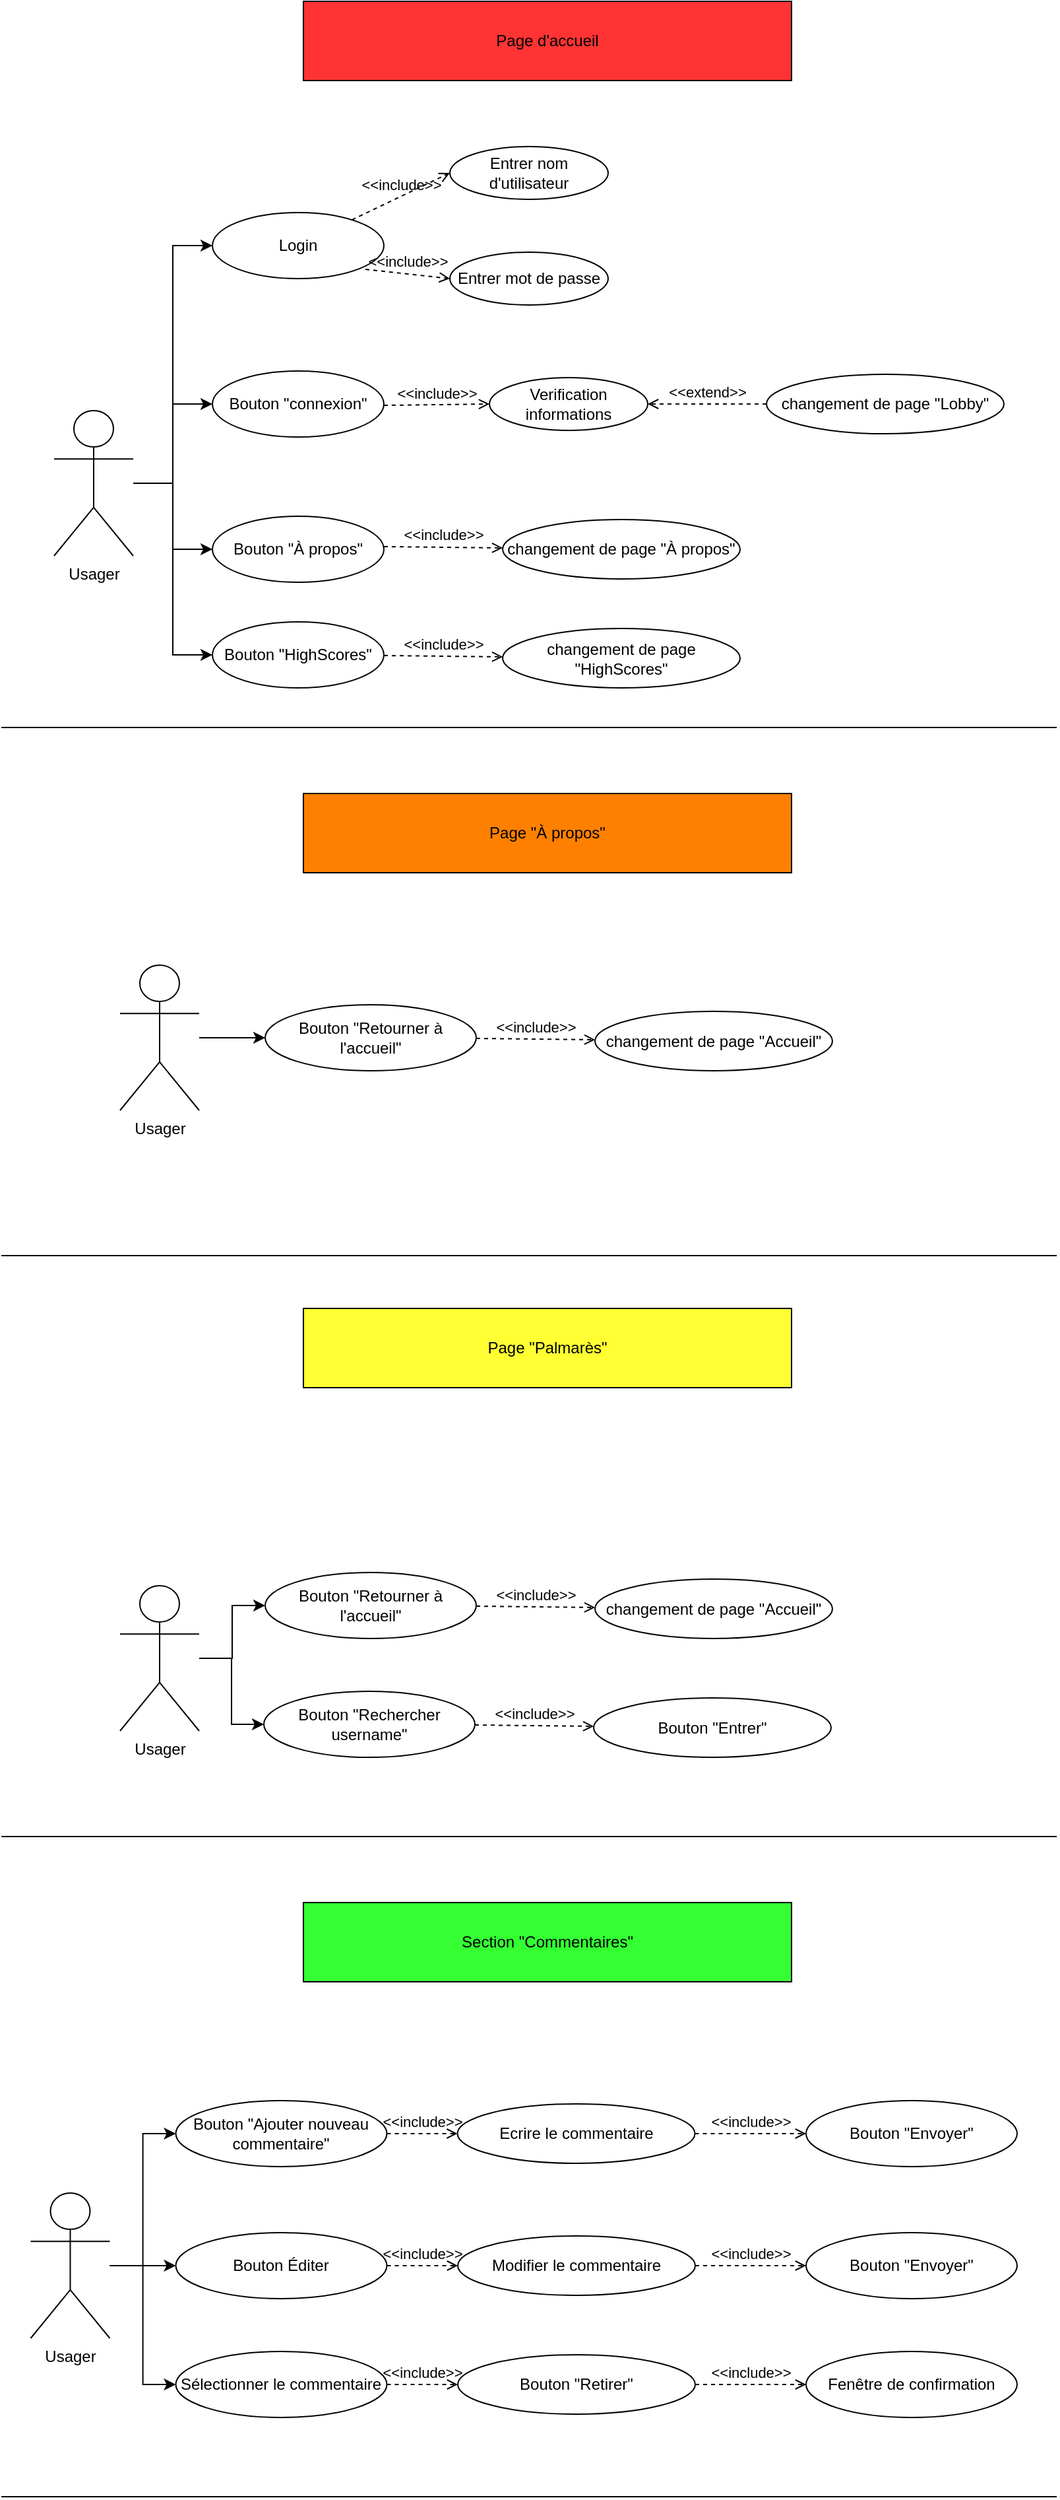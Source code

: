<mxfile version="21.3.7" type="device" pages="3">
  <diagram name="Page-1" id="0UAUdzaUn1aCMaLaOOrZ">
    <mxGraphModel dx="1418" dy="820" grid="1" gridSize="10" guides="1" tooltips="1" connect="1" arrows="1" fold="1" page="1" pageScale="1" pageWidth="827" pageHeight="1169" math="0" shadow="0">
      <root>
        <mxCell id="0" />
        <mxCell id="1" parent="0" />
        <mxCell id="tsE1JIfvCLkGKRg63bT--24" style="edgeStyle=orthogonalEdgeStyle;rounded=0;orthogonalLoop=1;jettySize=auto;html=1;entryX=0;entryY=0.5;entryDx=0;entryDy=0;" parent="1" source="tsE1JIfvCLkGKRg63bT--1" target="tsE1JIfvCLkGKRg63bT--5" edge="1">
          <mxGeometry relative="1" as="geometry" />
        </mxCell>
        <mxCell id="tsE1JIfvCLkGKRg63bT--25" style="edgeStyle=orthogonalEdgeStyle;rounded=0;orthogonalLoop=1;jettySize=auto;html=1;entryX=0;entryY=0.5;entryDx=0;entryDy=0;" parent="1" source="tsE1JIfvCLkGKRg63bT--1" target="tsE1JIfvCLkGKRg63bT--14" edge="1">
          <mxGeometry relative="1" as="geometry" />
        </mxCell>
        <mxCell id="tsE1JIfvCLkGKRg63bT--26" style="edgeStyle=orthogonalEdgeStyle;rounded=0;orthogonalLoop=1;jettySize=auto;html=1;entryX=0;entryY=0.5;entryDx=0;entryDy=0;" parent="1" source="tsE1JIfvCLkGKRg63bT--1" target="tsE1JIfvCLkGKRg63bT--21" edge="1">
          <mxGeometry relative="1" as="geometry" />
        </mxCell>
        <mxCell id="tsE1JIfvCLkGKRg63bT--45" style="edgeStyle=orthogonalEdgeStyle;rounded=0;orthogonalLoop=1;jettySize=auto;html=1;entryX=0;entryY=0.5;entryDx=0;entryDy=0;" parent="1" source="tsE1JIfvCLkGKRg63bT--1" target="tsE1JIfvCLkGKRg63bT--42" edge="1">
          <mxGeometry relative="1" as="geometry" />
        </mxCell>
        <mxCell id="tsE1JIfvCLkGKRg63bT--1" value="Usager&lt;br&gt;" style="shape=umlActor;verticalLabelPosition=bottom;verticalAlign=top;html=1;outlineConnect=0;" parent="1" vertex="1">
          <mxGeometry x="40" y="360" width="60" height="110" as="geometry" />
        </mxCell>
        <mxCell id="tsE1JIfvCLkGKRg63bT--4" value="Page d&#39;accueil" style="rounded=0;whiteSpace=wrap;html=1;strokeColor=#000000;fillColor=#FF3333;" parent="1" vertex="1">
          <mxGeometry x="229" y="50" width="370" height="60" as="geometry" />
        </mxCell>
        <mxCell id="tsE1JIfvCLkGKRg63bT--5" value="Login" style="ellipse;whiteSpace=wrap;html=1;" parent="1" vertex="1">
          <mxGeometry x="160" y="210" width="130" height="50" as="geometry" />
        </mxCell>
        <mxCell id="tsE1JIfvCLkGKRg63bT--6" value="Entrer nom d&#39;utilisateur" style="ellipse;whiteSpace=wrap;html=1;" parent="1" vertex="1">
          <mxGeometry x="340" y="160" width="120" height="40" as="geometry" />
        </mxCell>
        <mxCell id="tsE1JIfvCLkGKRg63bT--7" value="Entrer mot de passe" style="ellipse;whiteSpace=wrap;html=1;" parent="1" vertex="1">
          <mxGeometry x="340" y="240" width="120" height="40" as="geometry" />
        </mxCell>
        <mxCell id="tsE1JIfvCLkGKRg63bT--10" value="&amp;lt;&amp;lt;include&amp;gt;&amp;gt;" style="html=1;verticalAlign=bottom;labelBackgroundColor=none;endArrow=open;endFill=0;dashed=1;rounded=0;entryX=0;entryY=0.5;entryDx=0;entryDy=0;" parent="1" source="tsE1JIfvCLkGKRg63bT--5" target="tsE1JIfvCLkGKRg63bT--6" edge="1">
          <mxGeometry width="160" relative="1" as="geometry">
            <mxPoint x="290" y="235" as="sourcePoint" />
            <mxPoint x="450" y="235" as="targetPoint" />
          </mxGeometry>
        </mxCell>
        <mxCell id="tsE1JIfvCLkGKRg63bT--11" value="&amp;lt;&amp;lt;include&amp;gt;&amp;gt;" style="html=1;verticalAlign=bottom;labelBackgroundColor=none;endArrow=open;endFill=0;dashed=1;rounded=0;entryX=0;entryY=0.5;entryDx=0;entryDy=0;" parent="1" target="tsE1JIfvCLkGKRg63bT--7" edge="1">
          <mxGeometry width="160" relative="1" as="geometry">
            <mxPoint x="276" y="253" as="sourcePoint" />
            <mxPoint x="350" y="217" as="targetPoint" />
          </mxGeometry>
        </mxCell>
        <mxCell id="tsE1JIfvCLkGKRg63bT--12" value="" style="endArrow=none;html=1;rounded=0;" parent="1" edge="1">
          <mxGeometry width="50" height="50" relative="1" as="geometry">
            <mxPoint y="600" as="sourcePoint" />
            <mxPoint x="800" y="600" as="targetPoint" />
          </mxGeometry>
        </mxCell>
        <mxCell id="tsE1JIfvCLkGKRg63bT--14" value="Bouton &quot;connexion&quot;" style="ellipse;whiteSpace=wrap;html=1;" parent="1" vertex="1">
          <mxGeometry x="160" y="330" width="130" height="50" as="geometry" />
        </mxCell>
        <mxCell id="tsE1JIfvCLkGKRg63bT--15" value="Verification informations" style="ellipse;whiteSpace=wrap;html=1;" parent="1" vertex="1">
          <mxGeometry x="370" y="335" width="120" height="40" as="geometry" />
        </mxCell>
        <mxCell id="tsE1JIfvCLkGKRg63bT--16" value="changement de page &quot;Lobby&quot;" style="ellipse;whiteSpace=wrap;html=1;" parent="1" vertex="1">
          <mxGeometry x="580" y="332.5" width="180" height="45" as="geometry" />
        </mxCell>
        <mxCell id="tsE1JIfvCLkGKRg63bT--17" value="&amp;lt;&amp;lt;include&amp;gt;&amp;gt;" style="html=1;verticalAlign=bottom;labelBackgroundColor=none;endArrow=open;endFill=0;dashed=1;rounded=0;entryX=0;entryY=0.5;entryDx=0;entryDy=0;" parent="1" target="tsE1JIfvCLkGKRg63bT--15" edge="1">
          <mxGeometry width="160" relative="1" as="geometry">
            <mxPoint x="290" y="356" as="sourcePoint" />
            <mxPoint x="364" y="320" as="targetPoint" />
          </mxGeometry>
        </mxCell>
        <mxCell id="tsE1JIfvCLkGKRg63bT--18" value="&amp;lt;&amp;lt;extend&amp;gt;&amp;gt;" style="html=1;verticalAlign=bottom;labelBackgroundColor=none;endArrow=open;endFill=0;dashed=1;rounded=0;entryX=1;entryY=0.5;entryDx=0;entryDy=0;exitX=0;exitY=0.5;exitDx=0;exitDy=0;" parent="1" source="tsE1JIfvCLkGKRg63bT--16" target="tsE1JIfvCLkGKRg63bT--15" edge="1">
          <mxGeometry width="160" relative="1" as="geometry">
            <mxPoint x="530" y="300" as="sourcePoint" />
            <mxPoint x="690" y="300" as="targetPoint" />
          </mxGeometry>
        </mxCell>
        <mxCell id="tsE1JIfvCLkGKRg63bT--21" value="Bouton &quot;À propos&quot;" style="ellipse;whiteSpace=wrap;html=1;" parent="1" vertex="1">
          <mxGeometry x="160" y="440" width="130" height="50" as="geometry" />
        </mxCell>
        <mxCell id="tsE1JIfvCLkGKRg63bT--22" value="changement de page &quot;À propos&quot;" style="ellipse;whiteSpace=wrap;html=1;" parent="1" vertex="1">
          <mxGeometry x="380" y="442.5" width="180" height="45" as="geometry" />
        </mxCell>
        <mxCell id="tsE1JIfvCLkGKRg63bT--23" value="&amp;lt;&amp;lt;include&amp;gt;&amp;gt;" style="html=1;verticalAlign=bottom;labelBackgroundColor=none;endArrow=open;endFill=0;dashed=1;rounded=0;" parent="1" target="tsE1JIfvCLkGKRg63bT--22" edge="1">
          <mxGeometry width="160" relative="1" as="geometry">
            <mxPoint x="290" y="463" as="sourcePoint" />
            <mxPoint x="370" y="462" as="targetPoint" />
          </mxGeometry>
        </mxCell>
        <mxCell id="tsE1JIfvCLkGKRg63bT--28" value="Page &quot;À propos&quot;" style="rounded=0;whiteSpace=wrap;html=1;fillColor=#FF8000;" parent="1" vertex="1">
          <mxGeometry x="229" y="650" width="370" height="60" as="geometry" />
        </mxCell>
        <mxCell id="tsE1JIfvCLkGKRg63bT--33" style="edgeStyle=orthogonalEdgeStyle;rounded=0;orthogonalLoop=1;jettySize=auto;html=1;entryX=0;entryY=0.5;entryDx=0;entryDy=0;" parent="1" source="tsE1JIfvCLkGKRg63bT--31" target="tsE1JIfvCLkGKRg63bT--32" edge="1">
          <mxGeometry relative="1" as="geometry">
            <mxPoint x="200" y="835" as="targetPoint" />
          </mxGeometry>
        </mxCell>
        <mxCell id="tsE1JIfvCLkGKRg63bT--31" value="Usager&lt;br&gt;" style="shape=umlActor;verticalLabelPosition=bottom;verticalAlign=top;html=1;outlineConnect=0;" parent="1" vertex="1">
          <mxGeometry x="90" y="780" width="60" height="110" as="geometry" />
        </mxCell>
        <mxCell id="tsE1JIfvCLkGKRg63bT--32" value="Bouton &quot;Retourner à l&#39;accueil&quot;" style="ellipse;whiteSpace=wrap;html=1;" parent="1" vertex="1">
          <mxGeometry x="200" y="810" width="160" height="50" as="geometry" />
        </mxCell>
        <mxCell id="tsE1JIfvCLkGKRg63bT--35" value="changement de page &quot;Accueil&quot;" style="ellipse;whiteSpace=wrap;html=1;" parent="1" vertex="1">
          <mxGeometry x="450" y="815" width="180" height="45" as="geometry" />
        </mxCell>
        <mxCell id="tsE1JIfvCLkGKRg63bT--36" value="&amp;lt;&amp;lt;include&amp;gt;&amp;gt;" style="html=1;verticalAlign=bottom;labelBackgroundColor=none;endArrow=open;endFill=0;dashed=1;rounded=0;" parent="1" target="tsE1JIfvCLkGKRg63bT--35" edge="1">
          <mxGeometry width="160" relative="1" as="geometry">
            <mxPoint x="360" y="835.5" as="sourcePoint" />
            <mxPoint x="440" y="834.5" as="targetPoint" />
          </mxGeometry>
        </mxCell>
        <mxCell id="tsE1JIfvCLkGKRg63bT--38" value="" style="endArrow=none;html=1;rounded=0;" parent="1" edge="1">
          <mxGeometry width="50" height="50" relative="1" as="geometry">
            <mxPoint y="1000" as="sourcePoint" />
            <mxPoint x="800" y="1000" as="targetPoint" />
          </mxGeometry>
        </mxCell>
        <mxCell id="tsE1JIfvCLkGKRg63bT--39" value="Page &quot;Palmarès&quot;" style="rounded=0;whiteSpace=wrap;html=1;fillColor=#FFFF33;" parent="1" vertex="1">
          <mxGeometry x="229" y="1040" width="370" height="60" as="geometry" />
        </mxCell>
        <mxCell id="tsE1JIfvCLkGKRg63bT--46" style="edgeStyle=orthogonalEdgeStyle;rounded=0;orthogonalLoop=1;jettySize=auto;html=1;entryX=0;entryY=0.5;entryDx=0;entryDy=0;" parent="1" source="tsE1JIfvCLkGKRg63bT--40" target="tsE1JIfvCLkGKRg63bT--41" edge="1">
          <mxGeometry relative="1" as="geometry" />
        </mxCell>
        <mxCell id="tsE1JIfvCLkGKRg63bT--81" style="edgeStyle=orthogonalEdgeStyle;rounded=0;orthogonalLoop=1;jettySize=auto;html=1;entryX=0;entryY=0.5;entryDx=0;entryDy=0;" parent="1" source="tsE1JIfvCLkGKRg63bT--40" target="tsE1JIfvCLkGKRg63bT--78" edge="1">
          <mxGeometry relative="1" as="geometry" />
        </mxCell>
        <mxCell id="tsE1JIfvCLkGKRg63bT--40" value="Usager&lt;br&gt;" style="shape=umlActor;verticalLabelPosition=bottom;verticalAlign=top;html=1;outlineConnect=0;" parent="1" vertex="1">
          <mxGeometry x="90" y="1250" width="60" height="110" as="geometry" />
        </mxCell>
        <mxCell id="tsE1JIfvCLkGKRg63bT--41" value="Bouton &quot;Retourner à l&#39;accueil&quot;" style="ellipse;whiteSpace=wrap;html=1;" parent="1" vertex="1">
          <mxGeometry x="200" y="1240" width="160" height="50" as="geometry" />
        </mxCell>
        <mxCell id="tsE1JIfvCLkGKRg63bT--42" value="Bouton &quot;HighScores&quot;" style="ellipse;whiteSpace=wrap;html=1;" parent="1" vertex="1">
          <mxGeometry x="160" y="520" width="130" height="50" as="geometry" />
        </mxCell>
        <mxCell id="tsE1JIfvCLkGKRg63bT--43" value="changement de page &quot;HighScores&quot;" style="ellipse;whiteSpace=wrap;html=1;" parent="1" vertex="1">
          <mxGeometry x="380" y="525" width="180" height="45" as="geometry" />
        </mxCell>
        <mxCell id="tsE1JIfvCLkGKRg63bT--44" value="&amp;lt;&amp;lt;include&amp;gt;&amp;gt;" style="html=1;verticalAlign=bottom;labelBackgroundColor=none;endArrow=open;endFill=0;dashed=1;rounded=0;" parent="1" target="tsE1JIfvCLkGKRg63bT--43" edge="1">
          <mxGeometry width="160" relative="1" as="geometry">
            <mxPoint x="290" y="545.5" as="sourcePoint" />
            <mxPoint x="370" y="544.5" as="targetPoint" />
          </mxGeometry>
        </mxCell>
        <mxCell id="tsE1JIfvCLkGKRg63bT--47" value="changement de page &quot;Accueil&quot;" style="ellipse;whiteSpace=wrap;html=1;" parent="1" vertex="1">
          <mxGeometry x="450" y="1245" width="180" height="45" as="geometry" />
        </mxCell>
        <mxCell id="tsE1JIfvCLkGKRg63bT--48" value="&amp;lt;&amp;lt;include&amp;gt;&amp;gt;" style="html=1;verticalAlign=bottom;labelBackgroundColor=none;endArrow=open;endFill=0;dashed=1;rounded=0;" parent="1" target="tsE1JIfvCLkGKRg63bT--47" edge="1">
          <mxGeometry width="160" relative="1" as="geometry">
            <mxPoint x="360" y="1265.5" as="sourcePoint" />
            <mxPoint x="440" y="1264.5" as="targetPoint" />
          </mxGeometry>
        </mxCell>
        <mxCell id="tsE1JIfvCLkGKRg63bT--49" value="" style="endArrow=none;html=1;rounded=0;" parent="1" edge="1">
          <mxGeometry width="50" height="50" relative="1" as="geometry">
            <mxPoint y="1440" as="sourcePoint" />
            <mxPoint x="800" y="1440" as="targetPoint" />
          </mxGeometry>
        </mxCell>
        <mxCell id="tsE1JIfvCLkGKRg63bT--50" value="Section &quot;Commentaires&quot;" style="rounded=0;whiteSpace=wrap;html=1;fillColor=#33FF33;" parent="1" vertex="1">
          <mxGeometry x="229" y="1490" width="370" height="60" as="geometry" />
        </mxCell>
        <mxCell id="tsE1JIfvCLkGKRg63bT--54" style="edgeStyle=orthogonalEdgeStyle;rounded=0;orthogonalLoop=1;jettySize=auto;html=1;entryX=0;entryY=0.5;entryDx=0;entryDy=0;" parent="1" source="tsE1JIfvCLkGKRg63bT--51" target="tsE1JIfvCLkGKRg63bT--52" edge="1">
          <mxGeometry relative="1" as="geometry" />
        </mxCell>
        <mxCell id="tsE1JIfvCLkGKRg63bT--66" style="edgeStyle=orthogonalEdgeStyle;rounded=0;orthogonalLoop=1;jettySize=auto;html=1;entryX=0;entryY=0.5;entryDx=0;entryDy=0;" parent="1" source="tsE1JIfvCLkGKRg63bT--51" target="tsE1JIfvCLkGKRg63bT--65" edge="1">
          <mxGeometry relative="1" as="geometry" />
        </mxCell>
        <mxCell id="tsE1JIfvCLkGKRg63bT--76" style="edgeStyle=orthogonalEdgeStyle;rounded=0;orthogonalLoop=1;jettySize=auto;html=1;entryX=0;entryY=0.5;entryDx=0;entryDy=0;" parent="1" source="tsE1JIfvCLkGKRg63bT--51" target="tsE1JIfvCLkGKRg63bT--71" edge="1">
          <mxGeometry relative="1" as="geometry" />
        </mxCell>
        <mxCell id="tsE1JIfvCLkGKRg63bT--51" value="Usager&lt;br&gt;" style="shape=umlActor;verticalLabelPosition=bottom;verticalAlign=top;html=1;outlineConnect=0;" parent="1" vertex="1">
          <mxGeometry x="22.25" y="1710" width="60" height="110" as="geometry" />
        </mxCell>
        <mxCell id="tsE1JIfvCLkGKRg63bT--52" value="Bouton &quot;Ajouter nouveau commentaire&quot;" style="ellipse;whiteSpace=wrap;html=1;" parent="1" vertex="1">
          <mxGeometry x="132.25" y="1640" width="160" height="50" as="geometry" />
        </mxCell>
        <mxCell id="tsE1JIfvCLkGKRg63bT--53" value="Ecrire le commentaire" style="ellipse;whiteSpace=wrap;html=1;" parent="1" vertex="1">
          <mxGeometry x="345.75" y="1642.5" width="180" height="45" as="geometry" />
        </mxCell>
        <mxCell id="tsE1JIfvCLkGKRg63bT--56" value="&amp;lt;&amp;lt;include&amp;gt;&amp;gt;" style="html=1;verticalAlign=bottom;labelBackgroundColor=none;endArrow=open;endFill=0;dashed=1;rounded=0;entryX=0;entryY=0.5;entryDx=0;entryDy=0;exitX=1;exitY=0.5;exitDx=0;exitDy=0;" parent="1" source="tsE1JIfvCLkGKRg63bT--52" target="tsE1JIfvCLkGKRg63bT--53" edge="1">
          <mxGeometry width="160" relative="1" as="geometry">
            <mxPoint x="342.25" y="1720" as="sourcePoint" />
            <mxPoint x="332.25" y="1680" as="targetPoint" />
          </mxGeometry>
        </mxCell>
        <mxCell id="tsE1JIfvCLkGKRg63bT--60" value="Bouton &quot;Envoyer&quot;" style="ellipse;whiteSpace=wrap;html=1;" parent="1" vertex="1">
          <mxGeometry x="610" y="1640" width="160" height="50" as="geometry" />
        </mxCell>
        <mxCell id="tsE1JIfvCLkGKRg63bT--64" value="&amp;lt;&amp;lt;include&amp;gt;&amp;gt;" style="html=1;verticalAlign=bottom;labelBackgroundColor=none;endArrow=open;endFill=0;dashed=1;rounded=0;entryX=0;entryY=0.5;entryDx=0;entryDy=0;exitX=1;exitY=0.5;exitDx=0;exitDy=0;" parent="1" source="tsE1JIfvCLkGKRg63bT--53" target="tsE1JIfvCLkGKRg63bT--60" edge="1">
          <mxGeometry width="160" relative="1" as="geometry">
            <mxPoint x="525.75" y="1710" as="sourcePoint" />
            <mxPoint x="579.75" y="1710.5" as="targetPoint" />
          </mxGeometry>
        </mxCell>
        <mxCell id="tsE1JIfvCLkGKRg63bT--65" value="Bouton Éditer" style="ellipse;whiteSpace=wrap;html=1;" parent="1" vertex="1">
          <mxGeometry x="132.25" y="1740" width="160" height="50" as="geometry" />
        </mxCell>
        <mxCell id="tsE1JIfvCLkGKRg63bT--67" value="Modifier le commentaire" style="ellipse;whiteSpace=wrap;html=1;" parent="1" vertex="1">
          <mxGeometry x="346" y="1742.5" width="180" height="45" as="geometry" />
        </mxCell>
        <mxCell id="tsE1JIfvCLkGKRg63bT--68" value="&amp;lt;&amp;lt;include&amp;gt;&amp;gt;" style="html=1;verticalAlign=bottom;labelBackgroundColor=none;endArrow=open;endFill=0;dashed=1;rounded=0;entryX=0;entryY=0.5;entryDx=0;entryDy=0;exitX=1;exitY=0.5;exitDx=0;exitDy=0;" parent="1" target="tsE1JIfvCLkGKRg63bT--67" edge="1">
          <mxGeometry width="160" relative="1" as="geometry">
            <mxPoint x="292.25" y="1765" as="sourcePoint" />
            <mxPoint x="332.5" y="1780" as="targetPoint" />
          </mxGeometry>
        </mxCell>
        <mxCell id="tsE1JIfvCLkGKRg63bT--69" value="Bouton &quot;Envoyer&quot;" style="ellipse;whiteSpace=wrap;html=1;" parent="1" vertex="1">
          <mxGeometry x="610" y="1740" width="160" height="50" as="geometry" />
        </mxCell>
        <mxCell id="tsE1JIfvCLkGKRg63bT--70" value="&amp;lt;&amp;lt;include&amp;gt;&amp;gt;" style="html=1;verticalAlign=bottom;labelBackgroundColor=none;endArrow=open;endFill=0;dashed=1;rounded=0;entryX=0;entryY=0.5;entryDx=0;entryDy=0;exitX=1;exitY=0.5;exitDx=0;exitDy=0;" parent="1" target="tsE1JIfvCLkGKRg63bT--69" edge="1">
          <mxGeometry width="160" relative="1" as="geometry">
            <mxPoint x="526" y="1765" as="sourcePoint" />
            <mxPoint x="579.75" y="1810.5" as="targetPoint" />
          </mxGeometry>
        </mxCell>
        <mxCell id="tsE1JIfvCLkGKRg63bT--71" value="Sélectionner le commentaire" style="ellipse;whiteSpace=wrap;html=1;" parent="1" vertex="1">
          <mxGeometry x="132.25" y="1830" width="160" height="50" as="geometry" />
        </mxCell>
        <mxCell id="tsE1JIfvCLkGKRg63bT--72" value="Bouton &quot;Retirer&quot;" style="ellipse;whiteSpace=wrap;html=1;" parent="1" vertex="1">
          <mxGeometry x="346" y="1832.5" width="180" height="45" as="geometry" />
        </mxCell>
        <mxCell id="tsE1JIfvCLkGKRg63bT--73" value="&amp;lt;&amp;lt;include&amp;gt;&amp;gt;" style="html=1;verticalAlign=bottom;labelBackgroundColor=none;endArrow=open;endFill=0;dashed=1;rounded=0;entryX=0;entryY=0.5;entryDx=0;entryDy=0;exitX=1;exitY=0.5;exitDx=0;exitDy=0;" parent="1" target="tsE1JIfvCLkGKRg63bT--72" edge="1">
          <mxGeometry width="160" relative="1" as="geometry">
            <mxPoint x="292.25" y="1855" as="sourcePoint" />
            <mxPoint x="332.5" y="1870" as="targetPoint" />
          </mxGeometry>
        </mxCell>
        <mxCell id="tsE1JIfvCLkGKRg63bT--74" value="Fenêtre de confirmation" style="ellipse;whiteSpace=wrap;html=1;" parent="1" vertex="1">
          <mxGeometry x="610" y="1830" width="160" height="50" as="geometry" />
        </mxCell>
        <mxCell id="tsE1JIfvCLkGKRg63bT--75" value="&amp;lt;&amp;lt;include&amp;gt;&amp;gt;" style="html=1;verticalAlign=bottom;labelBackgroundColor=none;endArrow=open;endFill=0;dashed=1;rounded=0;entryX=0;entryY=0.5;entryDx=0;entryDy=0;exitX=1;exitY=0.5;exitDx=0;exitDy=0;" parent="1" target="tsE1JIfvCLkGKRg63bT--74" edge="1">
          <mxGeometry width="160" relative="1" as="geometry">
            <mxPoint x="526" y="1855" as="sourcePoint" />
            <mxPoint x="579.75" y="1900.5" as="targetPoint" />
          </mxGeometry>
        </mxCell>
        <mxCell id="tsE1JIfvCLkGKRg63bT--77" value="" style="endArrow=none;html=1;rounded=0;" parent="1" edge="1">
          <mxGeometry width="50" height="50" relative="1" as="geometry">
            <mxPoint y="1940" as="sourcePoint" />
            <mxPoint x="800" y="1940" as="targetPoint" />
          </mxGeometry>
        </mxCell>
        <mxCell id="tsE1JIfvCLkGKRg63bT--78" value="Bouton &quot;Rechercher username&quot;" style="ellipse;whiteSpace=wrap;html=1;" parent="1" vertex="1">
          <mxGeometry x="199" y="1330" width="160" height="50" as="geometry" />
        </mxCell>
        <mxCell id="tsE1JIfvCLkGKRg63bT--79" value="Bouton &quot;Entrer&quot;" style="ellipse;whiteSpace=wrap;html=1;" parent="1" vertex="1">
          <mxGeometry x="449" y="1335" width="180" height="45" as="geometry" />
        </mxCell>
        <mxCell id="tsE1JIfvCLkGKRg63bT--80" value="&amp;lt;&amp;lt;include&amp;gt;&amp;gt;" style="html=1;verticalAlign=bottom;labelBackgroundColor=none;endArrow=open;endFill=0;dashed=1;rounded=0;" parent="1" target="tsE1JIfvCLkGKRg63bT--79" edge="1">
          <mxGeometry width="160" relative="1" as="geometry">
            <mxPoint x="359" y="1355.5" as="sourcePoint" />
            <mxPoint x="439" y="1354.5" as="targetPoint" />
          </mxGeometry>
        </mxCell>
      </root>
    </mxGraphModel>
  </diagram>
  <diagram id="9-zLnGfJdeRp8OYmrKnW" name="Page-2">
    <mxGraphModel dx="3405" dy="1491" grid="1" gridSize="10" guides="1" tooltips="1" connect="1" arrows="1" fold="1" page="1" pageScale="1" pageWidth="827" pageHeight="1169" math="0" shadow="0">
      <root>
        <mxCell id="0" />
        <mxCell id="1" parent="0" />
        <mxCell id="0osZKV2DFoOvkwuitn-0-1" value="Actor" style="shape=umlActor;verticalLabelPosition=bottom;verticalAlign=top;html=1;outlineConnect=0;" parent="1" vertex="1">
          <mxGeometry x="-827" y="190" width="30" height="60" as="geometry" />
        </mxCell>
        <mxCell id="0osZKV2DFoOvkwuitn-0-2" value="D" style="ellipse;whiteSpace=wrap;html=1;" parent="1" vertex="1">
          <mxGeometry x="-537" width="120" height="80" as="geometry" />
        </mxCell>
        <mxCell id="0osZKV2DFoOvkwuitn-0-3" value="A" style="ellipse;whiteSpace=wrap;html=1;" parent="1" vertex="1">
          <mxGeometry x="-527" y="120" width="120" height="80" as="geometry" />
        </mxCell>
        <mxCell id="0osZKV2DFoOvkwuitn-0-4" value="Alt" style="ellipse;whiteSpace=wrap;html=1;" parent="1" vertex="1">
          <mxGeometry x="-537" y="470" width="120" height="80" as="geometry" />
        </mxCell>
        <mxCell id="0osZKV2DFoOvkwuitn-0-5" value="Space bar" style="ellipse;whiteSpace=wrap;html=1;" parent="1" vertex="1">
          <mxGeometry x="-527" y="354.5" width="120" height="80" as="geometry" />
        </mxCell>
        <mxCell id="0osZKV2DFoOvkwuitn-0-6" value="W" style="ellipse;whiteSpace=wrap;html=1;" parent="1" vertex="1">
          <mxGeometry x="-537" y="240" width="120" height="80" as="geometry" />
        </mxCell>
        <mxCell id="0osZKV2DFoOvkwuitn-0-7" value="Avancer" style="rounded=0;whiteSpace=wrap;html=1;" parent="1" vertex="1">
          <mxGeometry x="-297" y="10" width="120" height="60" as="geometry" />
        </mxCell>
        <mxCell id="0osZKV2DFoOvkwuitn-0-8" value="reculer" style="rounded=0;whiteSpace=wrap;html=1;" parent="1" vertex="1">
          <mxGeometry x="-287" y="130" width="120" height="60" as="geometry" />
        </mxCell>
        <mxCell id="0osZKV2DFoOvkwuitn-0-9" value="Sauter" style="rounded=0;whiteSpace=wrap;html=1;" parent="1" vertex="1">
          <mxGeometry x="-297" y="250" width="120" height="60" as="geometry" />
        </mxCell>
        <mxCell id="0osZKV2DFoOvkwuitn-0-10" value="Attaquer" style="rounded=0;whiteSpace=wrap;html=1;" parent="1" vertex="1">
          <mxGeometry x="-287" y="364.5" width="120" height="60" as="geometry" />
        </mxCell>
        <mxCell id="0osZKV2DFoOvkwuitn-0-11" value="défense" style="rounded=0;whiteSpace=wrap;html=1;" parent="1" vertex="1">
          <mxGeometry x="-297" y="480" width="120" height="60" as="geometry" />
        </mxCell>
        <mxCell id="0osZKV2DFoOvkwuitn-0-12" value="Mort&lt;br&gt;ennemis" style="rhombus;whiteSpace=wrap;html=1;" parent="1" vertex="1">
          <mxGeometry x="-77" y="355" width="80" height="80" as="geometry" />
        </mxCell>
        <mxCell id="0osZKV2DFoOvkwuitn-0-13" style="edgeStyle=orthogonalEdgeStyle;rounded=0;orthogonalLoop=1;jettySize=auto;html=1;exitX=0;exitY=0.5;exitDx=0;exitDy=0;dashed=1;" parent="1" source="0osZKV2DFoOvkwuitn-0-14" target="0osZKV2DFoOvkwuitn-0-12" edge="1">
          <mxGeometry relative="1" as="geometry" />
        </mxCell>
        <mxCell id="0osZKV2DFoOvkwuitn-0-14" value="Points, expérience&lt;br&gt;loot..." style="rounded=0;whiteSpace=wrap;html=1;" parent="1" vertex="1">
          <mxGeometry x="33" y="265" width="120" height="60" as="geometry" />
        </mxCell>
        <mxCell id="0osZKV2DFoOvkwuitn-0-15" value="Oui" style="text;html=1;strokeColor=none;fillColor=none;align=center;verticalAlign=middle;whiteSpace=wrap;rounded=0;" parent="1" vertex="1">
          <mxGeometry x="-47" y="325" width="60" height="30" as="geometry" />
        </mxCell>
        <mxCell id="0osZKV2DFoOvkwuitn-0-16" style="edgeStyle=orthogonalEdgeStyle;rounded=0;orthogonalLoop=1;jettySize=auto;html=1;exitX=1;exitY=0.5;exitDx=0;exitDy=0;entryX=0;entryY=0.5;entryDx=0;entryDy=0;" parent="1" source="0osZKV2DFoOvkwuitn-0-21" target="0osZKV2DFoOvkwuitn-0-2" edge="1">
          <mxGeometry relative="1" as="geometry" />
        </mxCell>
        <mxCell id="0osZKV2DFoOvkwuitn-0-17" style="edgeStyle=orthogonalEdgeStyle;rounded=0;orthogonalLoop=1;jettySize=auto;html=1;exitX=1;exitY=0.5;exitDx=0;exitDy=0;entryX=0;entryY=0.5;entryDx=0;entryDy=0;" parent="1" source="0osZKV2DFoOvkwuitn-0-21" target="0osZKV2DFoOvkwuitn-0-5" edge="1">
          <mxGeometry relative="1" as="geometry">
            <Array as="points">
              <mxPoint x="-577" y="230" />
              <mxPoint x="-577" y="395" />
            </Array>
          </mxGeometry>
        </mxCell>
        <mxCell id="0osZKV2DFoOvkwuitn-0-18" style="edgeStyle=orthogonalEdgeStyle;rounded=0;orthogonalLoop=1;jettySize=auto;html=1;exitX=1;exitY=0.5;exitDx=0;exitDy=0;entryX=0;entryY=0.5;entryDx=0;entryDy=0;" parent="1" source="0osZKV2DFoOvkwuitn-0-21" target="0osZKV2DFoOvkwuitn-0-3" edge="1">
          <mxGeometry relative="1" as="geometry">
            <Array as="points">
              <mxPoint x="-577" y="230" />
              <mxPoint x="-577" y="160" />
            </Array>
          </mxGeometry>
        </mxCell>
        <mxCell id="0osZKV2DFoOvkwuitn-0-19" style="edgeStyle=orthogonalEdgeStyle;rounded=0;orthogonalLoop=1;jettySize=auto;html=1;exitX=1;exitY=0.5;exitDx=0;exitDy=0;entryX=0;entryY=0.5;entryDx=0;entryDy=0;" parent="1" source="0osZKV2DFoOvkwuitn-0-21" target="0osZKV2DFoOvkwuitn-0-4" edge="1">
          <mxGeometry relative="1" as="geometry" />
        </mxCell>
        <mxCell id="0osZKV2DFoOvkwuitn-0-20" style="edgeStyle=orthogonalEdgeStyle;rounded=0;orthogonalLoop=1;jettySize=auto;html=1;exitX=1;exitY=0.5;exitDx=0;exitDy=0;entryX=0;entryY=0.5;entryDx=0;entryDy=0;" parent="1" source="0osZKV2DFoOvkwuitn-0-21" target="0osZKV2DFoOvkwuitn-0-6" edge="1">
          <mxGeometry relative="1" as="geometry" />
        </mxCell>
        <mxCell id="0osZKV2DFoOvkwuitn-0-21" value="Action personnage joueur" style="rounded=0;whiteSpace=wrap;html=1;" parent="1" vertex="1">
          <mxGeometry x="-737" y="200" width="120" height="60" as="geometry" />
        </mxCell>
        <mxCell id="0osZKV2DFoOvkwuitn-0-22" value="Réduit un pourcentage de dégât" style="rounded=0;whiteSpace=wrap;html=1;" parent="1" vertex="1">
          <mxGeometry x="-60" y="480" width="140" height="60" as="geometry" />
        </mxCell>
        <mxCell id="0osZKV2DFoOvkwuitn-0-23" value="&amp;lt;&amp;lt;include&amp;gt;&amp;gt;" style="endArrow=open;endSize=12;dashed=1;html=1;rounded=0;" parent="1" edge="1">
          <mxGeometry x="-0.001" y="10" width="160" relative="1" as="geometry">
            <mxPoint x="-417" y="39.66" as="sourcePoint" />
            <mxPoint x="-297" y="40" as="targetPoint" />
            <mxPoint as="offset" />
          </mxGeometry>
        </mxCell>
        <mxCell id="0osZKV2DFoOvkwuitn-0-24" value="&amp;lt;&amp;lt;include&amp;gt;&amp;gt;" style="endArrow=open;endSize=12;dashed=1;html=1;rounded=0;" parent="1" edge="1">
          <mxGeometry x="-0.001" y="10" width="160" relative="1" as="geometry">
            <mxPoint x="-407" y="159.66" as="sourcePoint" />
            <mxPoint x="-287" y="160" as="targetPoint" />
            <mxPoint as="offset" />
          </mxGeometry>
        </mxCell>
        <mxCell id="0osZKV2DFoOvkwuitn-0-25" value="&amp;lt;&amp;lt;include&amp;gt;&amp;gt;" style="endArrow=open;endSize=12;dashed=1;html=1;rounded=0;" parent="1" edge="1">
          <mxGeometry x="-0.167" y="10" width="160" relative="1" as="geometry">
            <mxPoint x="-417" y="279.66" as="sourcePoint" />
            <mxPoint x="-297" y="280" as="targetPoint" />
            <mxPoint as="offset" />
          </mxGeometry>
        </mxCell>
        <mxCell id="0osZKV2DFoOvkwuitn-0-26" value="&amp;lt;&amp;lt;include&amp;gt;&amp;gt;" style="endArrow=open;endSize=12;dashed=1;html=1;rounded=0;" parent="1" edge="1">
          <mxGeometry x="-0.167" y="10" width="160" relative="1" as="geometry">
            <mxPoint x="-407" y="394.16" as="sourcePoint" />
            <mxPoint x="-287" y="394.5" as="targetPoint" />
            <mxPoint as="offset" />
          </mxGeometry>
        </mxCell>
        <mxCell id="0osZKV2DFoOvkwuitn-0-27" value="&amp;lt;&amp;lt;include&amp;gt;&amp;gt;" style="endArrow=open;endSize=12;dashed=1;html=1;rounded=0;" parent="1" edge="1">
          <mxGeometry x="-0.167" y="10" width="160" relative="1" as="geometry">
            <mxPoint x="-417" y="509.66" as="sourcePoint" />
            <mxPoint x="-297" y="510" as="targetPoint" />
            <mxPoint as="offset" />
          </mxGeometry>
        </mxCell>
        <mxCell id="0osZKV2DFoOvkwuitn-0-28" value="&amp;lt;&amp;lt;include&amp;gt;&amp;gt;" style="endArrow=open;endSize=12;dashed=1;html=1;rounded=0;" parent="1" edge="1">
          <mxGeometry x="-0.167" y="10" width="160" relative="1" as="geometry">
            <mxPoint x="-180" y="509.58" as="sourcePoint" />
            <mxPoint x="-60" y="509.92" as="targetPoint" />
            <mxPoint as="offset" />
          </mxGeometry>
        </mxCell>
        <mxCell id="0osZKV2DFoOvkwuitn-0-29" value="&amp;lt;&amp;lt;extends&amp;gt;&amp;gt;" style="endArrow=open;endSize=12;dashed=1;html=1;rounded=0;" parent="1" edge="1">
          <mxGeometry x="-0.167" y="10" width="160" relative="1" as="geometry">
            <mxPoint x="-77" y="394.08" as="sourcePoint" />
            <mxPoint x="-167" y="394.08" as="targetPoint" />
            <mxPoint as="offset" />
          </mxGeometry>
        </mxCell>
        <mxCell id="0osZKV2DFoOvkwuitn-0-30" value="&amp;lt;&amp;lt;extends&amp;gt;&amp;gt;" style="text;html=1;strokeColor=none;fillColor=none;align=center;verticalAlign=middle;whiteSpace=wrap;rounded=0;" parent="1" vertex="1">
          <mxGeometry x="-37" y="274" width="60" height="25" as="geometry" />
        </mxCell>
      </root>
    </mxGraphModel>
  </diagram>
  <diagram id="-sJFpx1yeXM1vfhTHemm" name="Page-4">
    <mxGraphModel dx="1418" dy="1989" grid="1" gridSize="10" guides="1" tooltips="1" connect="1" arrows="1" fold="1" page="1" pageScale="1" pageWidth="827" pageHeight="1169" math="0" shadow="0">
      <root>
        <mxCell id="0" />
        <mxCell id="1" parent="0" />
        <mxCell id="H3f5nsP7hotX9z30VJWl-1" value="" style="rounded=0;whiteSpace=wrap;html=1;" parent="1" vertex="1">
          <mxGeometry x="870" y="-438" width="360" height="240" as="geometry" />
        </mxCell>
        <mxCell id="H3f5nsP7hotX9z30VJWl-35" style="edgeStyle=orthogonalEdgeStyle;rounded=0;orthogonalLoop=1;jettySize=auto;html=1;exitX=0.25;exitY=1;exitDx=0;exitDy=0;entryX=0.445;entryY=-0.033;entryDx=0;entryDy=0;entryPerimeter=0;" parent="1" source="H3f5nsP7hotX9z30VJWl-4" target="H3f5nsP7hotX9z30VJWl-34" edge="1">
          <mxGeometry relative="1" as="geometry" />
        </mxCell>
        <mxCell id="H3f5nsP7hotX9z30VJWl-47" style="edgeStyle=orthogonalEdgeStyle;rounded=0;orthogonalLoop=1;jettySize=auto;html=1;exitX=0.75;exitY=1;exitDx=0;exitDy=0;entryX=0.586;entryY=0.067;entryDx=0;entryDy=0;entryPerimeter=0;" parent="1" source="H3f5nsP7hotX9z30VJWl-4" target="H3f5nsP7hotX9z30VJWl-46" edge="1">
          <mxGeometry relative="1" as="geometry">
            <Array as="points">
              <mxPoint x="628" y="-6" />
              <mxPoint x="772" y="-6" />
            </Array>
          </mxGeometry>
        </mxCell>
        <mxCell id="H3f5nsP7hotX9z30VJWl-4" value="" style="rounded=0;whiteSpace=wrap;html=1;" parent="1" vertex="1">
          <mxGeometry x="350" y="-266" width="370" height="240" as="geometry" />
        </mxCell>
        <mxCell id="H3f5nsP7hotX9z30VJWl-5" value="Description" style="rounded=0;whiteSpace=wrap;html=1;" parent="1" vertex="1">
          <mxGeometry x="890" y="-398" width="120" height="190" as="geometry" />
        </mxCell>
        <mxCell id="H3f5nsP7hotX9z30VJWl-6" value="login/signup" style="rounded=0;whiteSpace=wrap;html=1;" parent="1" vertex="1">
          <mxGeometry x="1150" y="-428" width="70" height="10" as="geometry" />
        </mxCell>
        <mxCell id="H3f5nsP7hotX9z30VJWl-7" value="titre" style="rounded=0;whiteSpace=wrap;html=1;" parent="1" vertex="1">
          <mxGeometry x="890" y="-433" width="60" height="20" as="geometry" />
        </mxCell>
        <mxCell id="H3f5nsP7hotX9z30VJWl-9" value="Lobby" style="rounded=0;whiteSpace=wrap;html=1;" parent="1" vertex="1">
          <mxGeometry x="1060" y="-398" width="120" height="40" as="geometry" />
        </mxCell>
        <mxCell id="H3f5nsP7hotX9z30VJWl-10" value="Palmares" style="rounded=0;whiteSpace=wrap;html=1;" parent="1" vertex="1">
          <mxGeometry x="1060" y="-348" width="120" height="40" as="geometry" />
        </mxCell>
        <mxCell id="H3f5nsP7hotX9z30VJWl-11" value="Commentaires" style="rounded=0;whiteSpace=wrap;html=1;" parent="1" vertex="1">
          <mxGeometry x="1060" y="-298" width="120" height="40" as="geometry" />
        </mxCell>
        <mxCell id="H3f5nsP7hotX9z30VJWl-12" value="A propos" style="rounded=0;whiteSpace=wrap;html=1;" parent="1" vertex="1">
          <mxGeometry x="1060" y="-248" width="120" height="40" as="geometry" />
        </mxCell>
        <mxCell id="H3f5nsP7hotX9z30VJWl-13" value="Accueil" style="text;html=1;align=center;verticalAlign=middle;resizable=0;points=[];autosize=1;strokeColor=none;fillColor=none;" parent="1" vertex="1">
          <mxGeometry x="1000" y="-470" width="60" height="30" as="geometry" />
        </mxCell>
        <mxCell id="H3f5nsP7hotX9z30VJWl-14" value="Lobby" style="text;html=1;align=center;verticalAlign=middle;resizable=0;points=[];autosize=1;strokeColor=none;fillColor=none;" parent="1" vertex="1">
          <mxGeometry x="500" y="-298" width="60" height="30" as="geometry" />
        </mxCell>
        <mxCell id="H3f5nsP7hotX9z30VJWl-15" value="Nouvelle Partie" style="rounded=0;whiteSpace=wrap;html=1;" parent="1" vertex="1">
          <mxGeometry x="390" y="-166" width="120" height="40" as="geometry" />
        </mxCell>
        <mxCell id="H3f5nsP7hotX9z30VJWl-16" value="Reprendre une partie" style="rounded=0;whiteSpace=wrap;html=1;" parent="1" vertex="1">
          <mxGeometry x="550" y="-166" width="120" height="40" as="geometry" />
        </mxCell>
        <mxCell id="H3f5nsP7hotX9z30VJWl-17" value="titre" style="rounded=0;whiteSpace=wrap;html=1;" parent="1" vertex="1">
          <mxGeometry x="370" y="-256" width="60" height="20" as="geometry" />
        </mxCell>
        <mxCell id="H3f5nsP7hotX9z30VJWl-18" value="Menu" style="rounded=0;whiteSpace=wrap;html=1;" parent="1" vertex="1">
          <mxGeometry x="440" y="-256" width="210" height="20" as="geometry" />
        </mxCell>
        <mxCell id="H3f5nsP7hotX9z30VJWl-19" value="Signout" style="rounded=0;whiteSpace=wrap;html=1;" parent="1" vertex="1">
          <mxGeometry x="660" y="-256" width="50" height="20" as="geometry" />
        </mxCell>
        <mxCell id="H3f5nsP7hotX9z30VJWl-20" value="" style="rounded=0;whiteSpace=wrap;html=1;" parent="1" vertex="1">
          <mxGeometry x="170" y="39" width="370" height="240" as="geometry" />
        </mxCell>
        <mxCell id="H3f5nsP7hotX9z30VJWl-23" value="titre" style="rounded=0;whiteSpace=wrap;html=1;" parent="1" vertex="1">
          <mxGeometry x="190" y="49" width="60" height="20" as="geometry" />
        </mxCell>
        <mxCell id="H3f5nsP7hotX9z30VJWl-24" value="Menu" style="rounded=0;whiteSpace=wrap;html=1;" parent="1" vertex="1">
          <mxGeometry x="260" y="49" width="210" height="20" as="geometry" />
        </mxCell>
        <mxCell id="H3f5nsP7hotX9z30VJWl-25" value="Signout" style="rounded=0;whiteSpace=wrap;html=1;" parent="1" vertex="1">
          <mxGeometry x="480" y="49" width="50" height="20" as="geometry" />
        </mxCell>
        <mxCell id="H3f5nsP7hotX9z30VJWl-26" value="Choisir un avatar" style="rounded=0;whiteSpace=wrap;html=1;" parent="1" vertex="1">
          <mxGeometry x="224" y="94" width="280" height="20" as="geometry" />
        </mxCell>
        <mxCell id="H3f5nsP7hotX9z30VJWl-28" value="" style="whiteSpace=wrap;html=1;aspect=fixed;" parent="1" vertex="1">
          <mxGeometry x="180" y="134" width="80" height="80" as="geometry" />
        </mxCell>
        <mxCell id="H3f5nsP7hotX9z30VJWl-29" value="" style="whiteSpace=wrap;html=1;aspect=fixed;" parent="1" vertex="1">
          <mxGeometry x="270" y="134" width="80" height="80" as="geometry" />
        </mxCell>
        <mxCell id="H3f5nsP7hotX9z30VJWl-30" value="" style="whiteSpace=wrap;html=1;aspect=fixed;" parent="1" vertex="1">
          <mxGeometry x="360" y="134" width="80" height="80" as="geometry" />
        </mxCell>
        <mxCell id="H3f5nsP7hotX9z30VJWl-31" value="" style="whiteSpace=wrap;html=1;aspect=fixed;" parent="1" vertex="1">
          <mxGeometry x="450" y="134" width="80" height="80" as="geometry" />
        </mxCell>
        <mxCell id="H3f5nsP7hotX9z30VJWl-33" value="Lancer partie" style="rounded=1;whiteSpace=wrap;html=1;" parent="1" vertex="1">
          <mxGeometry x="305" y="234" width="120" height="26" as="geometry" />
        </mxCell>
        <mxCell id="H3f5nsP7hotX9z30VJWl-34" value="Nouvelle partie&amp;nbsp;" style="text;html=1;align=center;verticalAlign=middle;resizable=0;points=[];autosize=1;strokeColor=none;fillColor=none;" parent="1" vertex="1">
          <mxGeometry x="300" y="9" width="110" height="30" as="geometry" />
        </mxCell>
        <mxCell id="H3f5nsP7hotX9z30VJWl-36" value="" style="rounded=0;whiteSpace=wrap;html=1;" parent="1" vertex="1">
          <mxGeometry x="580" y="39" width="370" height="240" as="geometry" />
        </mxCell>
        <mxCell id="H3f5nsP7hotX9z30VJWl-37" value="titre" style="rounded=0;whiteSpace=wrap;html=1;" parent="1" vertex="1">
          <mxGeometry x="600" y="49" width="60" height="20" as="geometry" />
        </mxCell>
        <mxCell id="H3f5nsP7hotX9z30VJWl-38" value="Menu" style="rounded=0;whiteSpace=wrap;html=1;" parent="1" vertex="1">
          <mxGeometry x="670" y="49" width="210" height="20" as="geometry" />
        </mxCell>
        <mxCell id="H3f5nsP7hotX9z30VJWl-39" value="Signout" style="rounded=0;whiteSpace=wrap;html=1;" parent="1" vertex="1">
          <mxGeometry x="890" y="49" width="50" height="20" as="geometry" />
        </mxCell>
        <mxCell id="H3f5nsP7hotX9z30VJWl-45" value="Reprendre partie" style="rounded=1;whiteSpace=wrap;html=1;" parent="1" vertex="1">
          <mxGeometry x="715" y="234" width="120" height="26" as="geometry" />
        </mxCell>
        <mxCell id="H3f5nsP7hotX9z30VJWl-46" value="Reprendre une partie" style="text;html=1;align=center;verticalAlign=middle;resizable=0;points=[];autosize=1;strokeColor=none;fillColor=none;" parent="1" vertex="1">
          <mxGeometry x="690" y="12" width="140" height="30" as="geometry" />
        </mxCell>
        <mxCell id="H3f5nsP7hotX9z30VJWl-48" value="Stats de progression" style="rounded=0;whiteSpace=wrap;html=1;" parent="1" vertex="1">
          <mxGeometry x="625" y="102" width="305" height="110" as="geometry" />
        </mxCell>
        <mxCell id="H3f5nsP7hotX9z30VJWl-49" value="" style="rounded=0;whiteSpace=wrap;html=1;" parent="1" vertex="1">
          <mxGeometry x="1080" y="-97" width="370" height="240" as="geometry" />
        </mxCell>
        <mxCell id="H3f5nsP7hotX9z30VJWl-50" value="titre" style="rounded=0;whiteSpace=wrap;html=1;" parent="1" vertex="1">
          <mxGeometry x="1100" y="-87" width="60" height="20" as="geometry" />
        </mxCell>
        <mxCell id="H3f5nsP7hotX9z30VJWl-51" value="Menu" style="rounded=0;whiteSpace=wrap;html=1;" parent="1" vertex="1">
          <mxGeometry x="1170" y="-87" width="210" height="20" as="geometry" />
        </mxCell>
        <mxCell id="H3f5nsP7hotX9z30VJWl-52" value="Signout" style="rounded=0;whiteSpace=wrap;html=1;" parent="1" vertex="1">
          <mxGeometry x="1390" y="-87" width="50" height="20" as="geometry" />
        </mxCell>
        <mxCell id="H3f5nsP7hotX9z30VJWl-54" value="Tableau de score" style="rounded=0;whiteSpace=wrap;html=1;" parent="1" vertex="1">
          <mxGeometry x="1112.5" y="-40" width="305" height="160" as="geometry" />
        </mxCell>
        <mxCell id="H3f5nsP7hotX9z30VJWl-55" value="" style="rounded=0;whiteSpace=wrap;html=1;" parent="1" vertex="1">
          <mxGeometry x="1510" y="-97" width="370" height="240" as="geometry" />
        </mxCell>
        <mxCell id="H3f5nsP7hotX9z30VJWl-56" value="titre" style="rounded=0;whiteSpace=wrap;html=1;" parent="1" vertex="1">
          <mxGeometry x="1530" y="-87" width="60" height="20" as="geometry" />
        </mxCell>
        <mxCell id="H3f5nsP7hotX9z30VJWl-57" value="Menu" style="rounded=0;whiteSpace=wrap;html=1;" parent="1" vertex="1">
          <mxGeometry x="1600" y="-87" width="210" height="20" as="geometry" />
        </mxCell>
        <mxCell id="H3f5nsP7hotX9z30VJWl-58" value="Signout" style="rounded=0;whiteSpace=wrap;html=1;" parent="1" vertex="1">
          <mxGeometry x="1820" y="-87" width="50" height="20" as="geometry" />
        </mxCell>
        <mxCell id="H3f5nsP7hotX9z30VJWl-60" value="Commentaires" style="rounded=0;whiteSpace=wrap;html=1;" parent="1" vertex="1">
          <mxGeometry x="1542.5" y="-38" width="305" height="152" as="geometry" />
        </mxCell>
        <mxCell id="H3f5nsP7hotX9z30VJWl-61" value="" style="rounded=0;whiteSpace=wrap;html=1;" parent="1" vertex="1">
          <mxGeometry x="850" y="345" width="370" height="240" as="geometry" />
        </mxCell>
        <mxCell id="H3f5nsP7hotX9z30VJWl-62" value="" style="ellipse;whiteSpace=wrap;html=1;aspect=fixed;" parent="1" vertex="1">
          <mxGeometry x="1190" y="355" width="20" height="20" as="geometry" />
        </mxCell>
        <mxCell id="H3f5nsP7hotX9z30VJWl-64" value="" style="shape=partialRectangle;whiteSpace=wrap;html=1;top=0;bottom=0;fillColor=none;rotation=90;" parent="1" vertex="1">
          <mxGeometry x="1197.5" y="360" width="5" height="10" as="geometry" />
        </mxCell>
        <mxCell id="H3f5nsP7hotX9z30VJWl-67" value="" style="line;strokeWidth=2;html=1;" parent="1" vertex="1">
          <mxGeometry x="850" y="535" width="370" height="10" as="geometry" />
        </mxCell>
        <mxCell id="H3f5nsP7hotX9z30VJWl-68" value="" style="shape=umlActor;verticalLabelPosition=bottom;verticalAlign=top;html=1;outlineConnect=0;" parent="1" vertex="1">
          <mxGeometry x="860" y="505" width="20" height="35" as="geometry" />
        </mxCell>
        <mxCell id="H3f5nsP7hotX9z30VJWl-71" value="Ennemi&lt;br&gt;" style="shape=umlActor;verticalLabelPosition=bottom;verticalAlign=top;html=1;outlineConnect=0;" parent="1" vertex="1">
          <mxGeometry x="1060" y="520" width="10" height="20" as="geometry" />
        </mxCell>
        <mxCell id="H3f5nsP7hotX9z30VJWl-72" value="Boss" style="shape=umlActor;verticalLabelPosition=bottom;verticalAlign=top;html=1;outlineConnect=0;" parent="1" vertex="1">
          <mxGeometry x="1150" y="480" width="30" height="60" as="geometry" />
        </mxCell>
        <mxCell id="H3f5nsP7hotX9z30VJWl-73" value="" style="rounded=0;whiteSpace=wrap;html=1;fillColor=#E6E6E6;" parent="1" vertex="1">
          <mxGeometry x="1330" y="345" width="370" height="240" as="geometry" />
        </mxCell>
        <mxCell id="H3f5nsP7hotX9z30VJWl-74" value="" style="ellipse;whiteSpace=wrap;html=1;aspect=fixed;" parent="1" vertex="1">
          <mxGeometry x="1670" y="355" width="20" height="20" as="geometry" />
        </mxCell>
        <mxCell id="H3f5nsP7hotX9z30VJWl-75" value="" style="shape=partialRectangle;whiteSpace=wrap;html=1;top=0;bottom=0;fillColor=none;rotation=90;" parent="1" vertex="1">
          <mxGeometry x="1677.5" y="360" width="5" height="10" as="geometry" />
        </mxCell>
        <mxCell id="H3f5nsP7hotX9z30VJWl-76" value="" style="line;strokeWidth=2;html=1;" parent="1" vertex="1">
          <mxGeometry x="1330" y="535" width="370" height="10" as="geometry" />
        </mxCell>
        <mxCell id="H3f5nsP7hotX9z30VJWl-77" value="" style="shape=umlActor;verticalLabelPosition=bottom;verticalAlign=top;html=1;outlineConnect=0;" parent="1" vertex="1">
          <mxGeometry x="1340" y="505" width="20" height="35" as="geometry" />
        </mxCell>
        <mxCell id="H3f5nsP7hotX9z30VJWl-78" value="Ennemi&lt;br&gt;" style="shape=umlActor;verticalLabelPosition=bottom;verticalAlign=top;html=1;outlineConnect=0;" parent="1" vertex="1">
          <mxGeometry x="1540" y="520" width="10" height="20" as="geometry" />
        </mxCell>
        <mxCell id="H3f5nsP7hotX9z30VJWl-79" value="Boss" style="shape=umlActor;verticalLabelPosition=bottom;verticalAlign=top;html=1;outlineConnect=0;" parent="1" vertex="1">
          <mxGeometry x="1630" y="480" width="30" height="60" as="geometry" />
        </mxCell>
        <mxCell id="H3f5nsP7hotX9z30VJWl-80" value="" style="rounded=1;whiteSpace=wrap;html=1;" parent="1" vertex="1">
          <mxGeometry x="1540" y="355" width="120" height="105" as="geometry" />
        </mxCell>
        <mxCell id="H3f5nsP7hotX9z30VJWl-81" value="Menu" style="rounded=0;whiteSpace=wrap;html=1;" parent="1" vertex="1">
          <mxGeometry x="1561.25" y="362" width="77.5" height="20" as="geometry" />
        </mxCell>
        <mxCell id="H3f5nsP7hotX9z30VJWl-82" value="Sauvegarder" style="rounded=0;whiteSpace=wrap;html=1;" parent="1" vertex="1">
          <mxGeometry x="1550" y="391" width="100" height="20" as="geometry" />
        </mxCell>
        <mxCell id="H3f5nsP7hotX9z30VJWl-83" value="Quitter" style="rounded=0;whiteSpace=wrap;html=1;" parent="1" vertex="1">
          <mxGeometry x="1550" y="421" width="100" height="20" as="geometry" />
        </mxCell>
      </root>
    </mxGraphModel>
  </diagram>
</mxfile>
